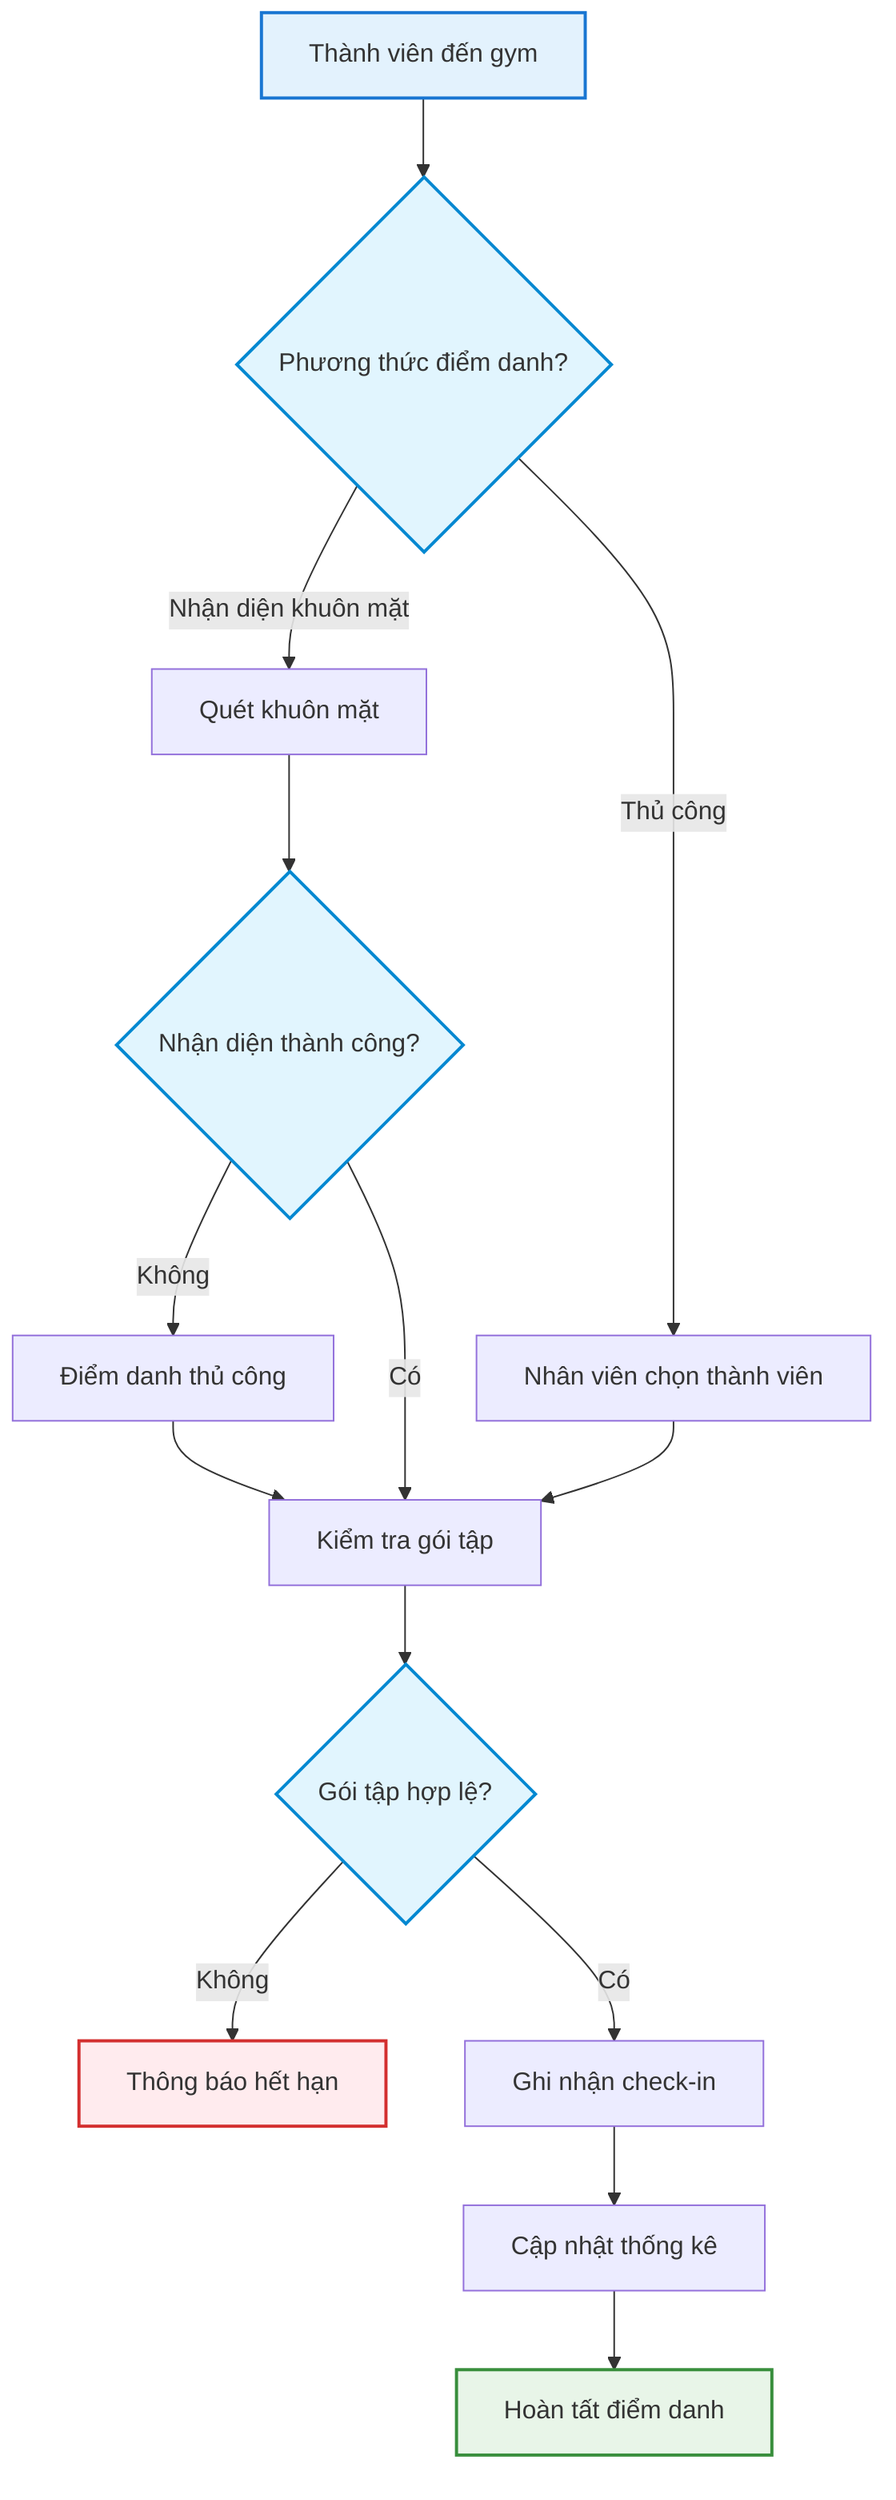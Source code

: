 %% QUY TRÌNH ĐIỂM DANH
%% Tối ưu cho Draw.io import

flowchart TD
    A[Thành viên đến gym] --> B{Phương thức điểm danh?}
    B -->|Nhận diện khuôn mặt| C[Quét khuôn mặt]
    B -->|Thủ công| D[Nhân viên chọn thành viên]
    C --> E{Nhận diện thành công?}
    E -->|Không| F[Điểm danh thủ công]
    E -->|Có| G[Kiểm tra gói tập]
    D --> G
    F --> G
    G --> H{Gói tập hợp lệ?}
    H -->|Không| I[Thông báo hết hạn]
    H -->|Có| J[Ghi nhận check-in]
    J --> K[Cập nhật thống kê]
    K --> L[Hoàn tất điểm danh]

    %% Styling
    classDef startNode fill:#e3f2fd,stroke:#1976d2,stroke-width:2px
    classDef successNode fill:#e8f5e8,stroke:#388e3c,stroke-width:2px
    classDef errorNode fill:#ffebee,stroke:#d32f2f,stroke-width:2px
    classDef decisionNode fill:#e1f5fe,stroke:#0288d1,stroke-width:2px

    class A startNode
    class L successNode
    class I errorNode
    class B,E,H decisionNode